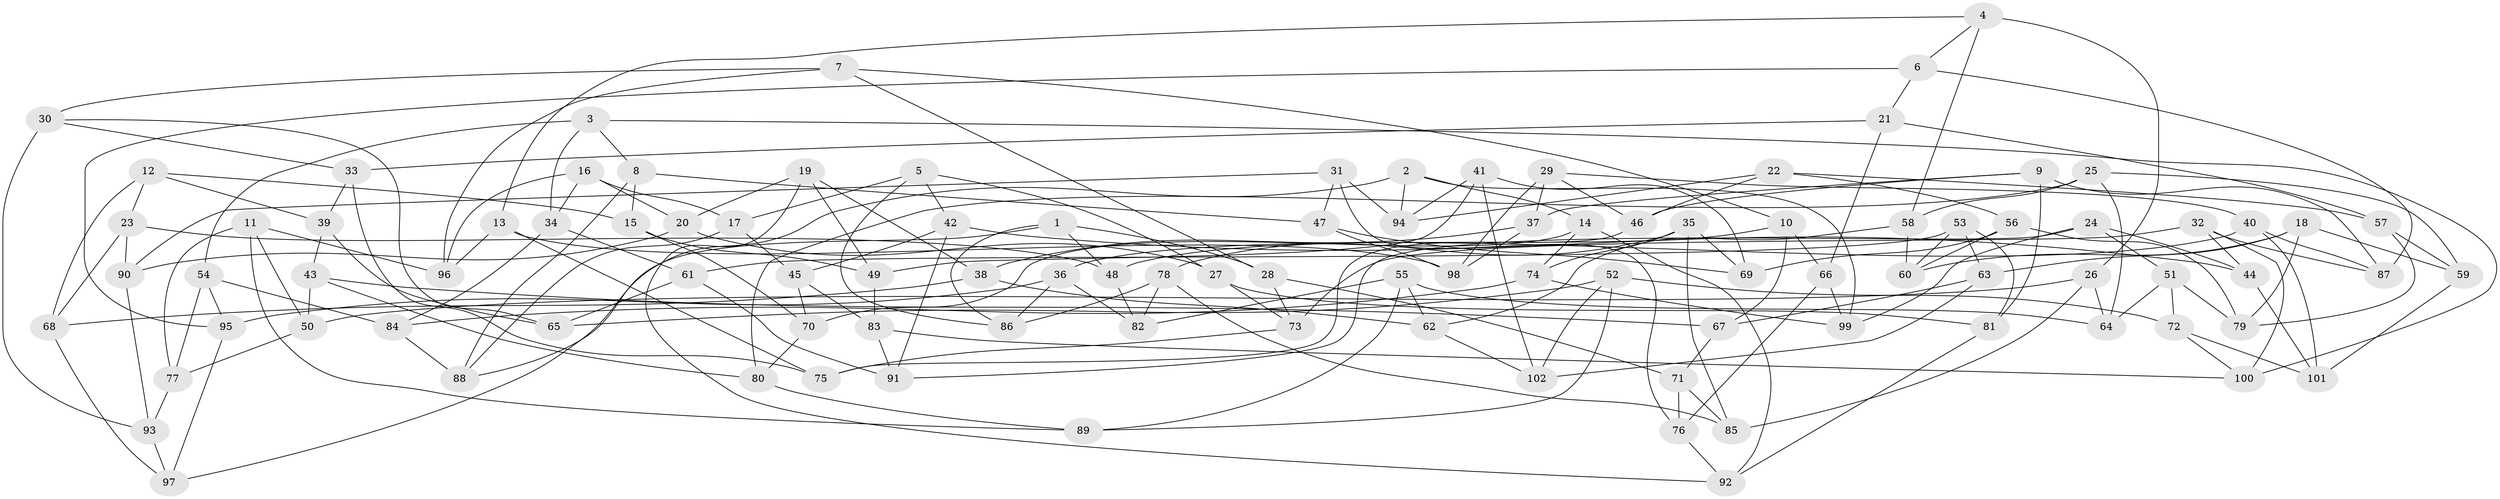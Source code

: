 // coarse degree distribution, {4: 0.3387096774193548, 6: 0.5645161290322581, 3: 0.016129032258064516, 5: 0.08064516129032258}
// Generated by graph-tools (version 1.1) at 2025/52/02/27/25 19:52:28]
// undirected, 102 vertices, 204 edges
graph export_dot {
graph [start="1"]
  node [color=gray90,style=filled];
  1;
  2;
  3;
  4;
  5;
  6;
  7;
  8;
  9;
  10;
  11;
  12;
  13;
  14;
  15;
  16;
  17;
  18;
  19;
  20;
  21;
  22;
  23;
  24;
  25;
  26;
  27;
  28;
  29;
  30;
  31;
  32;
  33;
  34;
  35;
  36;
  37;
  38;
  39;
  40;
  41;
  42;
  43;
  44;
  45;
  46;
  47;
  48;
  49;
  50;
  51;
  52;
  53;
  54;
  55;
  56;
  57;
  58;
  59;
  60;
  61;
  62;
  63;
  64;
  65;
  66;
  67;
  68;
  69;
  70;
  71;
  72;
  73;
  74;
  75;
  76;
  77;
  78;
  79;
  80;
  81;
  82;
  83;
  84;
  85;
  86;
  87;
  88;
  89;
  90;
  91;
  92;
  93;
  94;
  95;
  96;
  97;
  98;
  99;
  100;
  101;
  102;
  1 -- 28;
  1 -- 48;
  1 -- 88;
  1 -- 86;
  2 -- 94;
  2 -- 14;
  2 -- 97;
  2 -- 99;
  3 -- 54;
  3 -- 34;
  3 -- 8;
  3 -- 100;
  4 -- 58;
  4 -- 13;
  4 -- 26;
  4 -- 6;
  5 -- 27;
  5 -- 42;
  5 -- 86;
  5 -- 17;
  6 -- 21;
  6 -- 87;
  6 -- 95;
  7 -- 96;
  7 -- 10;
  7 -- 28;
  7 -- 30;
  8 -- 47;
  8 -- 15;
  8 -- 88;
  9 -- 87;
  9 -- 81;
  9 -- 37;
  9 -- 46;
  10 -- 66;
  10 -- 36;
  10 -- 67;
  11 -- 50;
  11 -- 89;
  11 -- 77;
  11 -- 96;
  12 -- 15;
  12 -- 68;
  12 -- 39;
  12 -- 23;
  13 -- 75;
  13 -- 98;
  13 -- 96;
  14 -- 74;
  14 -- 92;
  14 -- 70;
  15 -- 70;
  15 -- 49;
  16 -- 34;
  16 -- 20;
  16 -- 96;
  16 -- 17;
  17 -- 45;
  17 -- 88;
  18 -- 60;
  18 -- 63;
  18 -- 79;
  18 -- 59;
  19 -- 92;
  19 -- 49;
  19 -- 20;
  19 -- 38;
  20 -- 27;
  20 -- 90;
  21 -- 57;
  21 -- 66;
  21 -- 33;
  22 -- 94;
  22 -- 57;
  22 -- 56;
  22 -- 46;
  23 -- 48;
  23 -- 90;
  23 -- 68;
  24 -- 99;
  24 -- 91;
  24 -- 44;
  24 -- 51;
  25 -- 58;
  25 -- 59;
  25 -- 64;
  25 -- 80;
  26 -- 85;
  26 -- 50;
  26 -- 64;
  27 -- 81;
  27 -- 73;
  28 -- 71;
  28 -- 73;
  29 -- 46;
  29 -- 37;
  29 -- 98;
  29 -- 40;
  30 -- 65;
  30 -- 93;
  30 -- 33;
  31 -- 47;
  31 -- 94;
  31 -- 90;
  31 -- 76;
  32 -- 100;
  32 -- 87;
  32 -- 73;
  32 -- 44;
  33 -- 39;
  33 -- 75;
  34 -- 61;
  34 -- 84;
  35 -- 69;
  35 -- 74;
  35 -- 78;
  35 -- 85;
  36 -- 86;
  36 -- 95;
  36 -- 82;
  37 -- 38;
  37 -- 98;
  38 -- 68;
  38 -- 62;
  39 -- 43;
  39 -- 65;
  40 -- 87;
  40 -- 48;
  40 -- 101;
  41 -- 49;
  41 -- 94;
  41 -- 69;
  41 -- 102;
  42 -- 91;
  42 -- 45;
  42 -- 44;
  43 -- 50;
  43 -- 67;
  43 -- 80;
  44 -- 101;
  45 -- 70;
  45 -- 83;
  46 -- 75;
  47 -- 98;
  47 -- 69;
  48 -- 82;
  49 -- 83;
  50 -- 77;
  51 -- 72;
  51 -- 64;
  51 -- 79;
  52 -- 65;
  52 -- 89;
  52 -- 72;
  52 -- 102;
  53 -- 60;
  53 -- 81;
  53 -- 61;
  53 -- 63;
  54 -- 95;
  54 -- 84;
  54 -- 77;
  55 -- 62;
  55 -- 89;
  55 -- 64;
  55 -- 82;
  56 -- 60;
  56 -- 69;
  56 -- 79;
  57 -- 79;
  57 -- 59;
  58 -- 60;
  58 -- 62;
  59 -- 101;
  61 -- 91;
  61 -- 65;
  62 -- 102;
  63 -- 102;
  63 -- 67;
  66 -- 76;
  66 -- 99;
  67 -- 71;
  68 -- 97;
  70 -- 80;
  71 -- 76;
  71 -- 85;
  72 -- 101;
  72 -- 100;
  73 -- 75;
  74 -- 99;
  74 -- 84;
  76 -- 92;
  77 -- 93;
  78 -- 85;
  78 -- 86;
  78 -- 82;
  80 -- 89;
  81 -- 92;
  83 -- 100;
  83 -- 91;
  84 -- 88;
  90 -- 93;
  93 -- 97;
  95 -- 97;
}
